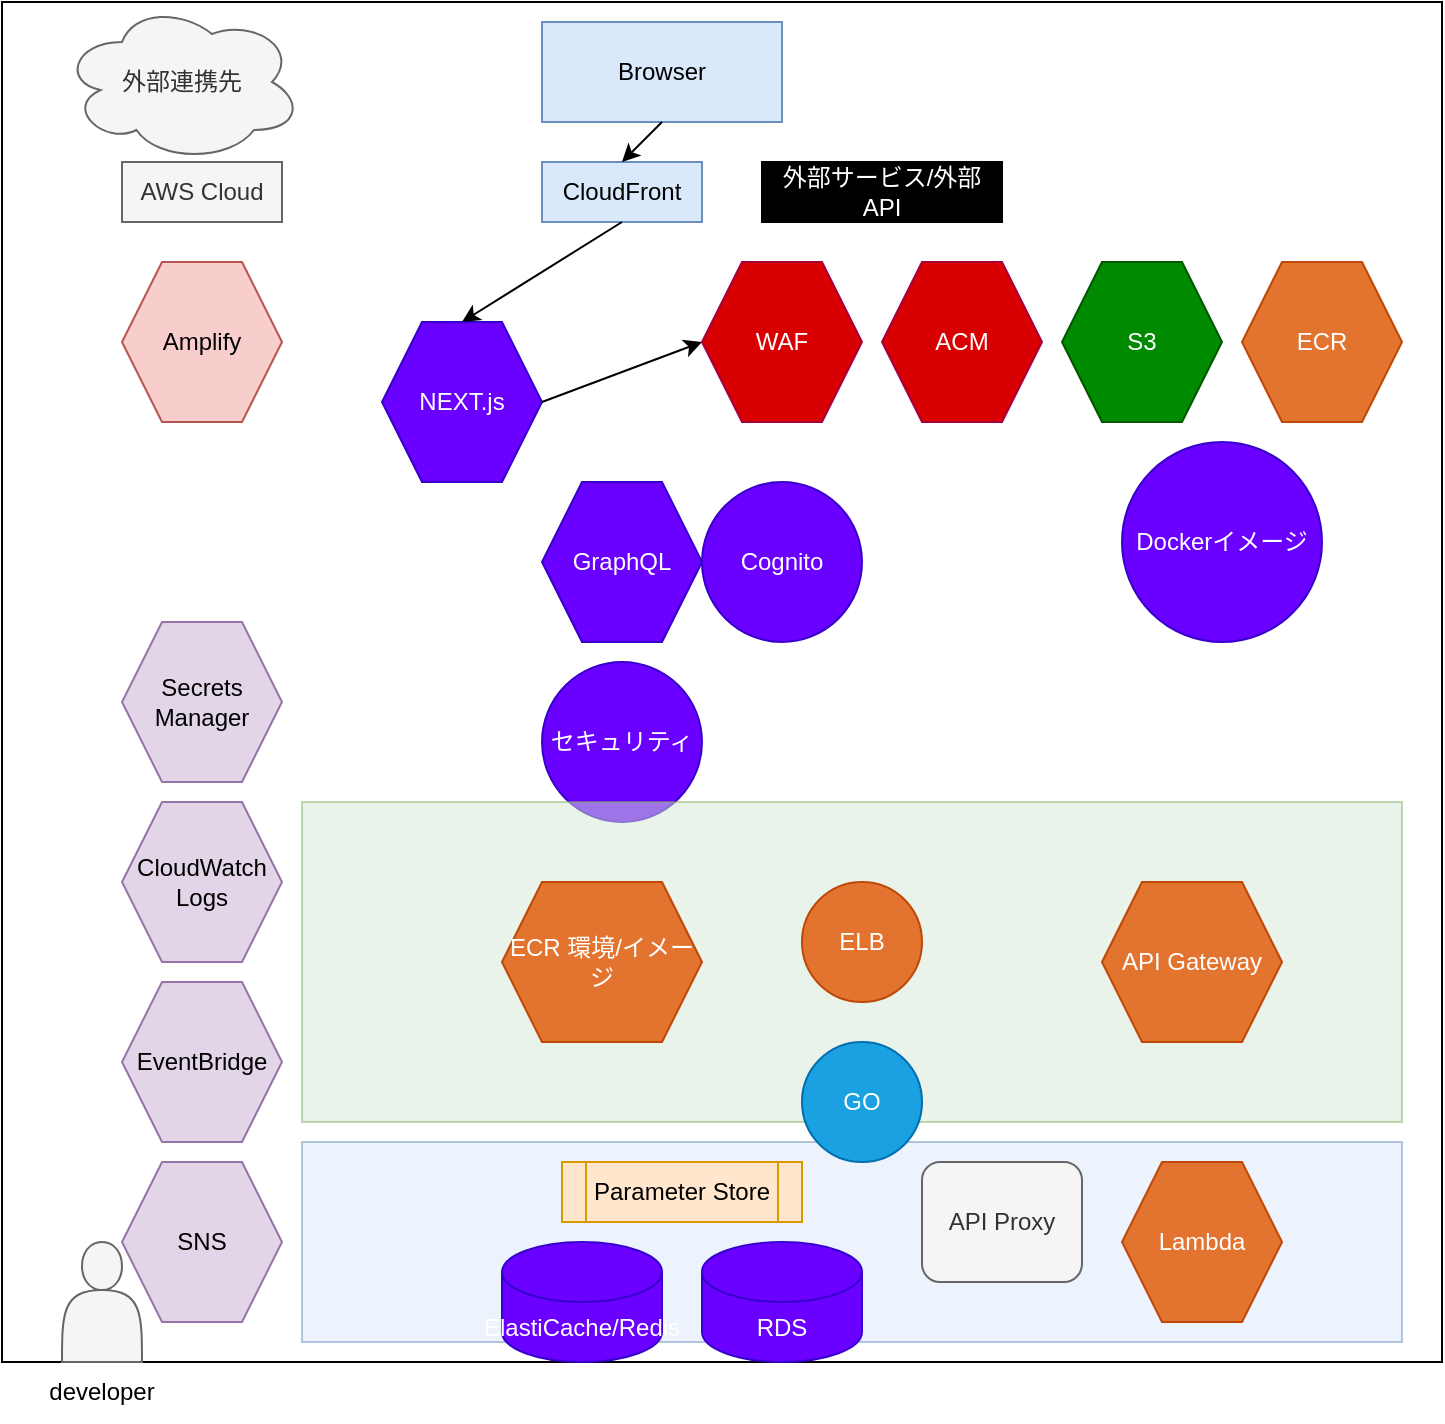 <mxfile version="21.1.2" type="device">
  <diagram id="cloud-architecture" name="クラウドアーキテクチャ">
    <mxGraphModel dx="1422" dy="798" grid="1" gridSize="10" guides="1" tooltips="1" connect="1" arrows="1" fold="1" page="1" pageScale="1" pageWidth="827" pageHeight="1169" math="0" shadow="0">
      <root>
        <mxCell id="0" />
        <mxCell id="1" parent="0" />
        
        <!-- Main Container -->
        <mxCell id="main-container" value="" style="rounded=0;whiteSpace=wrap;html=1;fillColor=none;strokeWidth=1;" vertex="1" parent="1">
          <mxGeometry x="50" y="80" width="720" height="680" as="geometry" />
        </mxCell>
        
        <!-- Browser -->
        <mxCell id="browser" value="Browser" style="rounded=0;whiteSpace=wrap;html=1;fillColor=#dae8fc;strokeColor=#6c8ebf;align=center;" vertex="1" parent="1">
          <mxGeometry x="320" y="90" width="120" height="50" as="geometry" />
        </mxCell>
        
        <!-- AWS Cloud -->
        <mxCell id="aws-cloud" value="AWS Cloud" style="rounded=0;whiteSpace=wrap;html=1;fillColor=#f5f5f5;strokeColor=#666666;fontColor=#333333;" vertex="1" parent="1">
          <mxGeometry x="110" y="160" width="80" height="30" as="geometry" />
        </mxCell>
        
        <!-- CloudFront -->
        <mxCell id="cloudfront" value="CloudFront" style="rounded=0;whiteSpace=wrap;html=1;fillColor=#dae8fc;strokeColor=#6c8ebf;" vertex="1" parent="1">
          <mxGeometry x="320" y="160" width="80" height="30" as="geometry" />
        </mxCell>
        
        <!-- External Component -->
        <mxCell id="external" value="外部サービス/外部API" style="rounded=0;whiteSpace=wrap;html=1;fillColor=#000000;strokeColor=#000000;fontColor=#FFFFFF;" vertex="1" parent="1">
          <mxGeometry x="430" y="160" width="120" height="30" as="geometry" />
        </mxCell>
        
        <!-- Amplify -->
        <mxCell id="amplify" value="Amplify" style="shape=hexagon;perimeter=hexagonPerimeter2;whiteSpace=wrap;html=1;fixedSize=1;fillColor=#f8cecc;strokeColor=#b85450;" vertex="1" parent="1">
          <mxGeometry x="110" y="210" width="80" height="80" as="geometry" />
        </mxCell>
        
        <!-- Security Components Left Side -->
        <mxCell id="secrets-manager" value="Secrets Manager" style="shape=hexagon;perimeter=hexagonPerimeter2;whiteSpace=wrap;html=1;fixedSize=1;fillColor=#e1d5e7;strokeColor=#9673a6;" vertex="1" parent="1">
          <mxGeometry x="110" y="390" width="80" height="80" as="geometry" />
        </mxCell>
        
        <mxCell id="cloudwatch-logs" value="CloudWatch Logs" style="shape=hexagon;perimeter=hexagonPerimeter2;whiteSpace=wrap;html=1;fixedSize=1;fillColor=#e1d5e7;strokeColor=#9673a6;" vertex="1" parent="1">
          <mxGeometry x="110" y="480" width="80" height="80" as="geometry" />
        </mxCell>
        
        <mxCell id="eventbridge" value="EventBridge" style="shape=hexagon;perimeter=hexagonPerimeter2;whiteSpace=wrap;html=1;fixedSize=1;fillColor=#e1d5e7;strokeColor=#9673a6;" vertex="1" parent="1">
          <mxGeometry x="110" y="570" width="80" height="80" as="geometry" />
        </mxCell>
        
        <mxCell id="sns" value="SNS" style="shape=hexagon;perimeter=hexagonPerimeter2;whiteSpace=wrap;html=1;fixedSize=1;fillColor=#e1d5e7;strokeColor=#9673a6;" vertex="1" parent="1">
          <mxGeometry x="110" y="660" width="80" height="80" as="geometry" />
        </mxCell>
        
        <!-- Center Components -->
        <mxCell id="next" value="NEXT.js" style="shape=hexagon;perimeter=hexagonPerimeter2;whiteSpace=wrap;html=1;fixedSize=1;fillColor=#6a00ff;strokeColor=#3700CC;fontColor=#ffffff;" vertex="1" parent="1">
          <mxGeometry x="240" y="240" width="80" height="80" as="geometry" />
        </mxCell>
        
        <mxCell id="graphql" value="GraphQL" style="shape=hexagon;perimeter=hexagonPerimeter2;whiteSpace=wrap;html=1;fixedSize=1;fillColor=#6a00ff;strokeColor=#3700CC;fontColor=#ffffff;" vertex="1" parent="1">
          <mxGeometry x="320" y="320" width="80" height="80" as="geometry" />
        </mxCell>
        
        <mxCell id="security" value="セキュリティ" style="ellipse;whiteSpace=wrap;html=1;fillColor=#6a00ff;strokeColor=#3700CC;fontColor=#ffffff;" vertex="1" parent="1">
          <mxGeometry x="320" y="410" width="80" height="80" as="geometry" />
        </mxCell>
        
        <!-- Right Components Top -->
        <mxCell id="waf" value="WAF" style="shape=hexagon;perimeter=hexagonPerimeter2;whiteSpace=wrap;html=1;fixedSize=1;fillColor=#d80000;strokeColor=#A50040;fontColor=#ffffff;" vertex="1" parent="1">
          <mxGeometry x="400" y="210" width="80" height="80" as="geometry" />
        </mxCell>
        
        <mxCell id="acm" value="ACM" style="shape=hexagon;perimeter=hexagonPerimeter2;whiteSpace=wrap;html=1;fixedSize=1;fillColor=#d80000;strokeColor=#A50040;fontColor=#ffffff;" vertex="1" parent="1">
          <mxGeometry x="490" y="210" width="80" height="80" as="geometry" />
        </mxCell>
        
        <mxCell id="s3" value="S3" style="shape=hexagon;perimeter=hexagonPerimeter2;whiteSpace=wrap;html=1;fixedSize=1;fillColor=#008a00;strokeColor=#005700;fontColor=#ffffff;" vertex="1" parent="1">
          <mxGeometry x="580" y="210" width="80" height="80" as="geometry" />
        </mxCell>
        
        <mxCell id="ecr" value="ECR" style="shape=hexagon;perimeter=hexagonPerimeter2;whiteSpace=wrap;html=1;fixedSize=1;fillColor=#e3742f;strokeColor=#BD4807;fontColor=#ffffff;" vertex="1" parent="1">
          <mxGeometry x="670" y="210" width="80" height="80" as="geometry" />
        </mxCell>
        
        <!-- Circular Components -->
        <mxCell id="cognito" value="Cognito" style="ellipse;whiteSpace=wrap;html=1;fillColor=#6a00ff;strokeColor=#3700CC;fontColor=#ffffff;" vertex="1" parent="1">
          <mxGeometry x="400" y="320" width="80" height="80" as="geometry" />
        </mxCell>
        
        <mxCell id="docker" value="Dockerイメージ" style="ellipse;whiteSpace=wrap;html=1;fillColor=#6a00ff;strokeColor=#3700CC;fontColor=#ffffff;" vertex="1" parent="1">
          <mxGeometry x="610" y="300" width="100" height="100" as="geometry" />
        </mxCell>
        
        <!-- Main Green Section -->
        <mxCell id="green-section" value="" style="rounded=0;whiteSpace=wrap;html=1;fillColor=#d5e8d4;strokeColor=#82b366;opacity=50;" vertex="1" parent="1">
          <mxGeometry x="200" y="480" width="550" height="160" as="geometry" />
        </mxCell>
        
        <!-- Main Blue Section -->
        <mxCell id="blue-section" value="" style="rounded=0;whiteSpace=wrap;html=1;fillColor=#dae8fc;strokeColor=#6c8ebf;opacity=50;" vertex="1" parent="1">
          <mxGeometry x="200" y="650" width="550" height="100" as="geometry" />
        </mxCell>
        
        <!-- ECR Related Components -->
        <mxCell id="ecr-component" value="ECR 環境/イメージ" style="shape=hexagon;perimeter=hexagonPerimeter2;whiteSpace=wrap;html=1;fixedSize=1;fillColor=#e3742f;strokeColor=#BD4807;fontColor=#ffffff;" vertex="1" parent="1">
          <mxGeometry x="300" y="520" width="100" height="80" as="geometry" />
        </mxCell>
        
        <mxCell id="elb" value="ELB" style="ellipse;whiteSpace=wrap;html=1;aspect=fixed;fillColor=#e3742f;strokeColor=#BD4807;fontColor=#ffffff;" vertex="1" parent="1">
          <mxGeometry x="450" y="520" width="60" height="60" as="geometry" />
        </mxCell>
        
        <!-- API Section -->
        <mxCell id="api-gateway" value="API Gateway" style="shape=hexagon;perimeter=hexagonPerimeter2;whiteSpace=wrap;html=1;fixedSize=1;fillColor=#e3742f;strokeColor=#BD4807;fontColor=#ffffff;" vertex="1" parent="1">
          <mxGeometry x="600" y="520" width="90" height="80" as="geometry" />
        </mxCell>
        
        <mxCell id="go" value="GO" style="ellipse;whiteSpace=wrap;html=1;fillColor=#1ba1e2;strokeColor=#006EAF;fontColor=#ffffff;" vertex="1" parent="1">
          <mxGeometry x="450" y="600" width="60" height="60" as="geometry" />
        </mxCell>
        
        <!-- Bottom Components -->
        <mxCell id="parameter-store" value="Parameter Store" style="shape=process;whiteSpace=wrap;html=1;backgroundOutline=1;fillColor=#ffe6cc;strokeColor=#d79b00;" vertex="1" parent="1">
          <mxGeometry x="330" y="660" width="120" height="30" as="geometry" />
        </mxCell>
        
        <mxCell id="elasticache-redis" value="ElastiCache/Redis" style="shape=cylinder3;whiteSpace=wrap;html=1;boundedLbl=1;backgroundOutline=1;size=15;fillColor=#6a00ff;strokeColor=#3700CC;fontColor=#ffffff;" vertex="1" parent="1">
          <mxGeometry x="300" y="700" width="80" height="60" as="geometry" />
        </mxCell>
        
        <mxCell id="rds" value="RDS" style="shape=cylinder3;whiteSpace=wrap;html=1;boundedLbl=1;backgroundOutline=1;size=15;fillColor=#6a00ff;strokeColor=#3700CC;fontColor=#ffffff;" vertex="1" parent="1">
          <mxGeometry x="400" y="700" width="80" height="60" as="geometry" />
        </mxCell>
        
        <mxCell id="api-proxy" value="API Proxy" style="rounded=1;whiteSpace=wrap;html=1;fillColor=#f5f5f5;strokeColor=#666666;fontColor=#333333;" vertex="1" parent="1">
          <mxGeometry x="510" y="660" width="80" height="60" as="geometry" />
        </mxCell>
        
        <mxCell id="lambda" value="Lambda" style="shape=hexagon;perimeter=hexagonPerimeter2;whiteSpace=wrap;html=1;fixedSize=1;fillColor=#e3742f;strokeColor=#BD4807;fontColor=#ffffff;" vertex="1" parent="1">
          <mxGeometry x="610" y="660" width="80" height="80" as="geometry" />
        </mxCell>
        
        <!-- Add connections (these would need to be refined based on exact connections in diagram) -->
        <!-- Example connections -->
        <mxCell id="conn1" value="" style="endArrow=classic;html=1;exitX=0.5;exitY=1;exitDx=0;exitDy=0;entryX=0.5;entryY=0;entryDx=0;entryDy=0;" edge="1" parent="1" source="browser" target="cloudfront">
          <mxGeometry width="50" height="50" relative="1" as="geometry">
            <mxPoint x="390" y="400" as="sourcePoint" />
            <mxPoint x="440" y="350" as="targetPoint" />
          </mxGeometry>
        </mxCell>
        
        <mxCell id="conn2" value="" style="endArrow=classic;html=1;exitX=0.5;exitY=1;exitDx=0;exitDy=0;entryX=0.5;entryY=0;entryDx=0;entryDy=0;" edge="1" parent="1" source="cloudfront" target="next">
          <mxGeometry width="50" height="50" relative="1" as="geometry">
            <mxPoint x="390" y="400" as="sourcePoint" />
            <mxPoint x="440" y="350" as="targetPoint" />
          </mxGeometry>
        </mxCell>
        
        <mxCell id="conn3" value="" style="endArrow=classic;html=1;exitX=1;exitY=0.5;exitDx=0;exitDy=0;entryX=0;entryY=0.5;entryDx=0;entryDy=0;" edge="1" parent="1" source="next" target="waf">
          <mxGeometry width="50" height="50" relative="1" as="geometry">
            <mxPoint x="390" y="400" as="sourcePoint" />
            <mxPoint x="440" y="350" as="targetPoint" />
          </mxGeometry>
        </mxCell>
        
        <!-- Add more connections to match your diagram -->
        <!-- Cloud bubble -->
        <mxCell id="external-cloud" value="外部連携先" style="ellipse;shape=cloud;whiteSpace=wrap;html=1;fillColor=#f5f5f5;strokeColor=#666666;fontColor=#333333;" vertex="1" parent="1">
          <mxGeometry x="80" y="80" width="120" height="80" as="geometry" />
        </mxCell>
        
        <!-- Developer Icon -->
        <mxCell id="developer" value="" style="shape=actor;whiteSpace=wrap;html=1;fillColor=#f5f5f5;strokeColor=#666666;fontColor=#333333;" vertex="1" parent="1">
          <mxGeometry x="80" y="700" width="40" height="60" as="geometry" />
        </mxCell>
        <mxCell id="dev-label" value="developer" style="text;html=1;strokeColor=none;fillColor=none;align=center;verticalAlign=middle;whiteSpace=wrap;rounded=0;" vertex="1" parent="1">
          <mxGeometry x="70" y="760" width="60" height="30" as="geometry" />
        </mxCell>
      </root>
    </mxGraphModel>
  </diagram>
</mxfile>